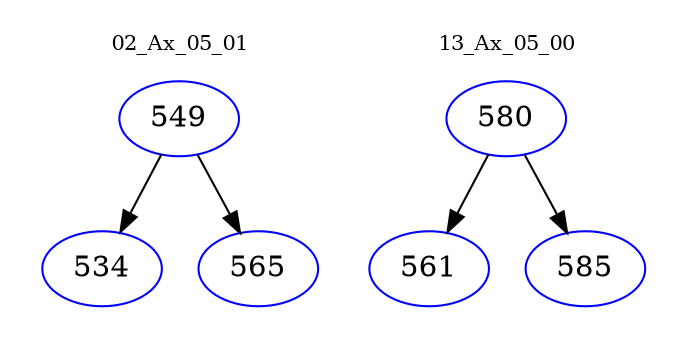 digraph{
subgraph cluster_0 {
color = white
label = "02_Ax_05_01";
fontsize=10;
T0_549 [label="549", color="blue"]
T0_549 -> T0_534 [color="black"]
T0_534 [label="534", color="blue"]
T0_549 -> T0_565 [color="black"]
T0_565 [label="565", color="blue"]
}
subgraph cluster_1 {
color = white
label = "13_Ax_05_00";
fontsize=10;
T1_580 [label="580", color="blue"]
T1_580 -> T1_561 [color="black"]
T1_561 [label="561", color="blue"]
T1_580 -> T1_585 [color="black"]
T1_585 [label="585", color="blue"]
}
}
